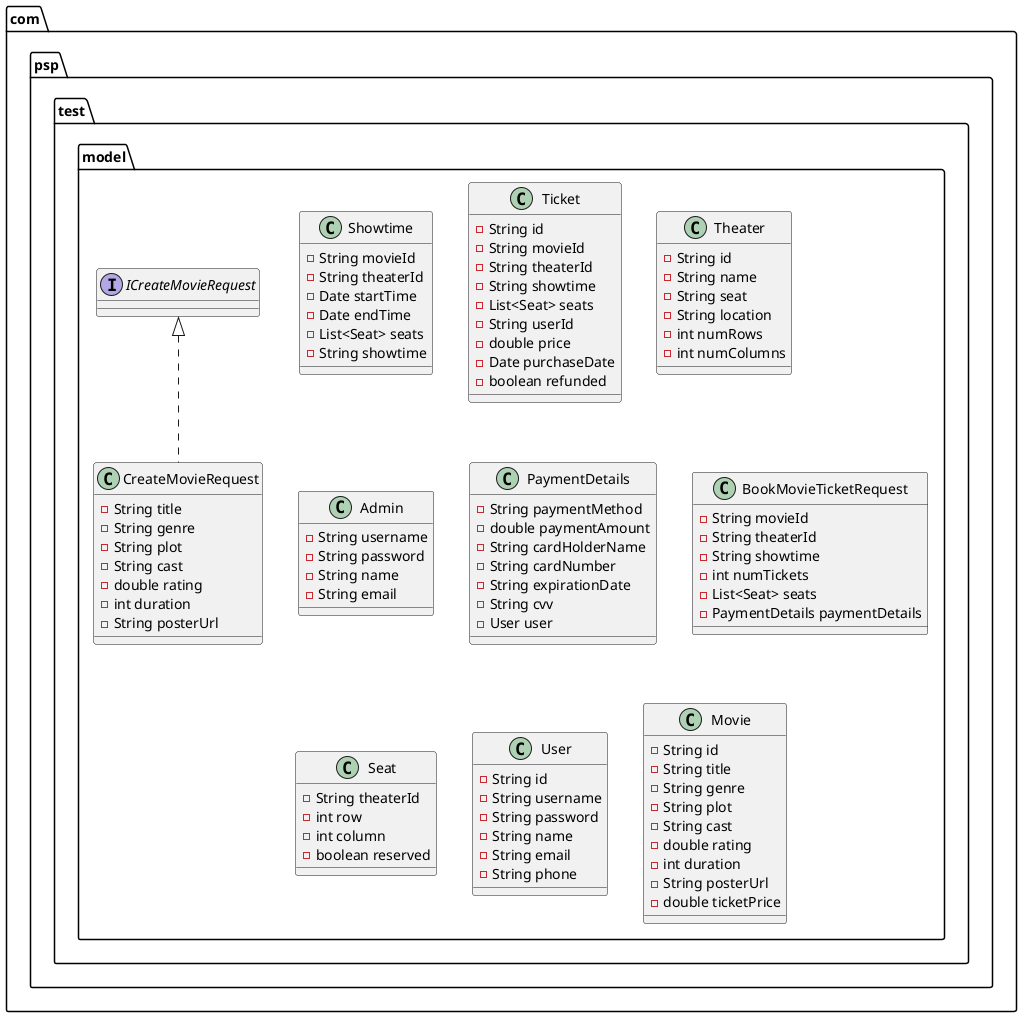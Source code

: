 @startuml
class com.psp.test.model.Showtime {
- String movieId
- String theaterId
- Date startTime
- Date endTime
- List<Seat> seats
- String showtime
}
class com.psp.test.model.Ticket {
- String id
- String movieId
- String theaterId
- String showtime
- List<Seat> seats
- String userId
- double price
- Date purchaseDate
- boolean refunded
}
interface com.psp.test.model.ICreateMovieRequest {
}
class com.psp.test.model.Theater {
- String id
- String name
- String seat
- String location
- int numRows
- int numColumns
}
class com.psp.test.model.Admin {
- String username
- String password
- String name
- String email
}
class com.psp.test.model.PaymentDetails {
- String paymentMethod
- double paymentAmount
- String cardHolderName
- String cardNumber
- String expirationDate
- String cvv
- User user
}
class com.psp.test.model.BookMovieTicketRequest {
- String movieId
- String theaterId
- String showtime
- int numTickets
- List<Seat> seats
- PaymentDetails paymentDetails
}
class com.psp.test.model.Seat {
- String theaterId
- int row
- int column
- boolean reserved
}
class com.psp.test.model.CreateMovieRequest {
- String title
- String genre
- String plot
- String cast
- double rating
- int duration
- String posterUrl
}
class com.psp.test.model.User {
- String id
- String username
- String password
- String name
- String email
- String phone
}
class com.psp.test.model.Movie {
- String id
- String title
- String genre
- String plot
- String cast
- double rating
- int duration
- String posterUrl
- double ticketPrice
}


com.psp.test.model.ICreateMovieRequest <|.. com.psp.test.model.CreateMovieRequest
@enduml